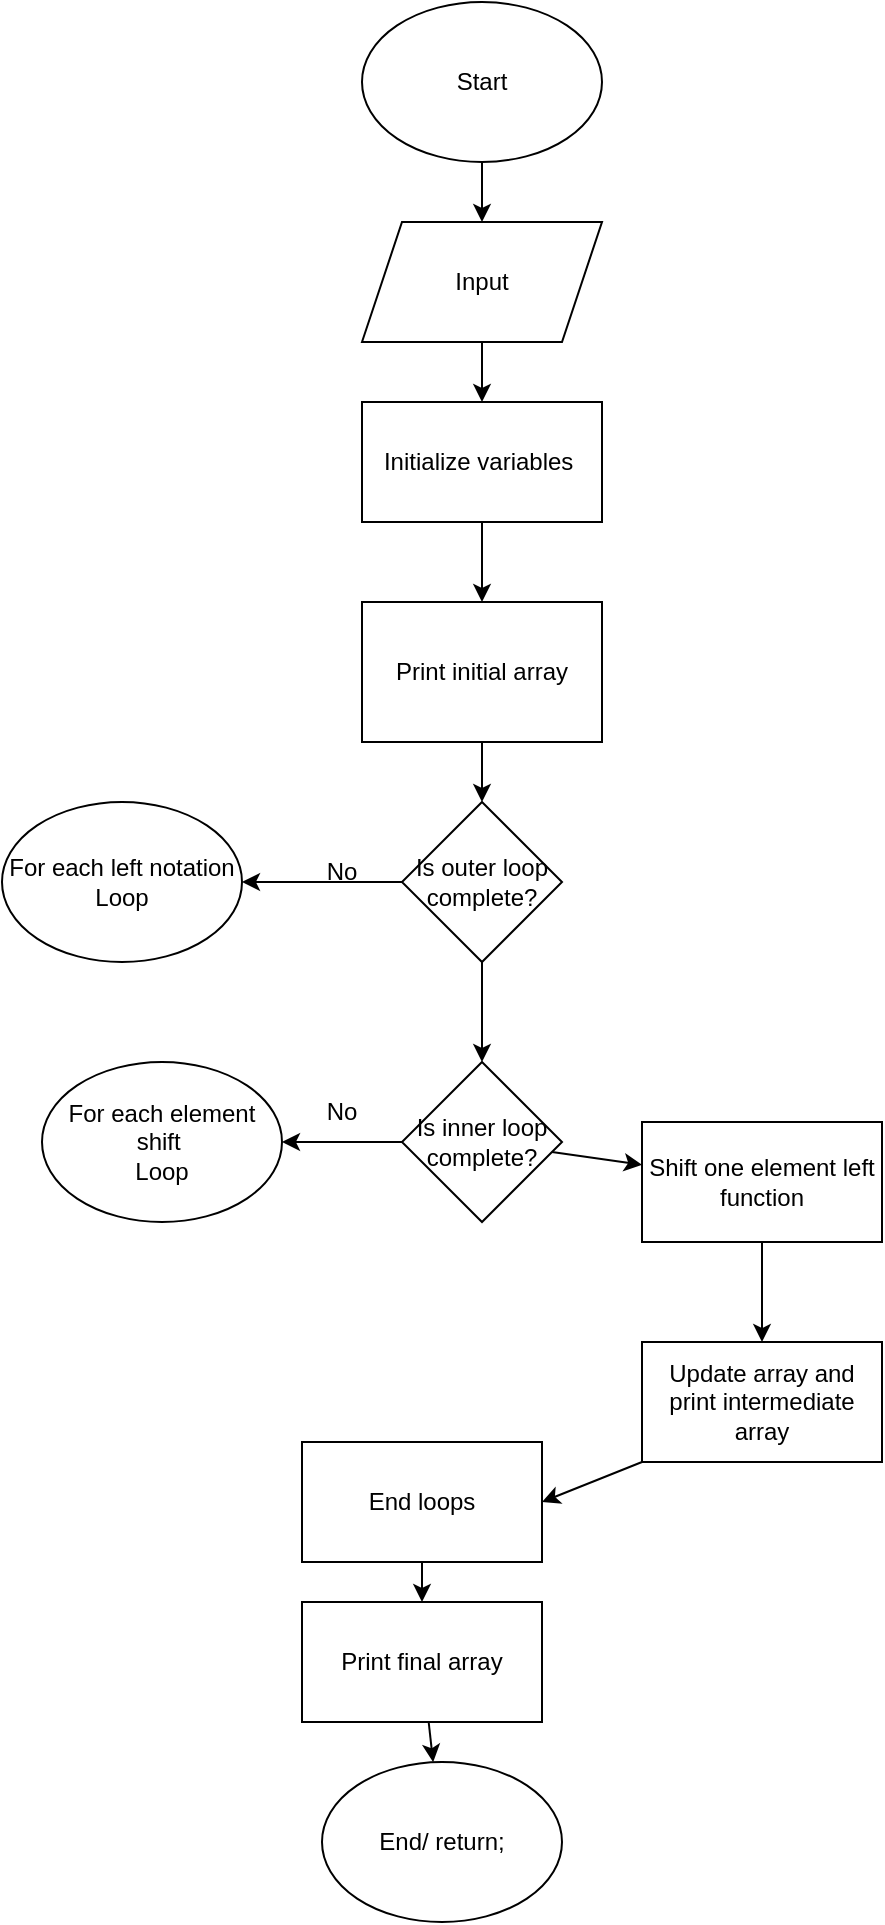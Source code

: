 <mxfile>
    <diagram id="CzgYPvoMS4mnSttOhfrf" name="Page-1">
        <mxGraphModel dx="1146" dy="647" grid="1" gridSize="10" guides="1" tooltips="1" connect="1" arrows="1" fold="1" page="1" pageScale="1" pageWidth="850" pageHeight="1100" math="0" shadow="0">
            <root>
                <mxCell id="0"/>
                <mxCell id="1" parent="0"/>
                <mxCell id="4" value="" style="edgeStyle=none;html=1;" edge="1" parent="1" source="2" target="3">
                    <mxGeometry relative="1" as="geometry"/>
                </mxCell>
                <mxCell id="2" value="Start" style="ellipse;whiteSpace=wrap;html=1;" vertex="1" parent="1">
                    <mxGeometry x="340" y="30" width="120" height="80" as="geometry"/>
                </mxCell>
                <mxCell id="6" value="" style="edgeStyle=none;html=1;" edge="1" parent="1" source="3" target="5">
                    <mxGeometry relative="1" as="geometry"/>
                </mxCell>
                <mxCell id="3" value="Input" style="shape=parallelogram;perimeter=parallelogramPerimeter;whiteSpace=wrap;html=1;fixedSize=1;" vertex="1" parent="1">
                    <mxGeometry x="340" y="140" width="120" height="60" as="geometry"/>
                </mxCell>
                <mxCell id="8" value="" style="edgeStyle=none;html=1;" edge="1" parent="1" source="5" target="7">
                    <mxGeometry relative="1" as="geometry"/>
                </mxCell>
                <mxCell id="5" value="Initialize variables&amp;nbsp;" style="whiteSpace=wrap;html=1;" vertex="1" parent="1">
                    <mxGeometry x="340" y="230" width="120" height="60" as="geometry"/>
                </mxCell>
                <mxCell id="10" value="" style="edgeStyle=none;html=1;" edge="1" parent="1" source="7" target="9">
                    <mxGeometry relative="1" as="geometry"/>
                </mxCell>
                <mxCell id="7" value="Print initial array" style="whiteSpace=wrap;html=1;" vertex="1" parent="1">
                    <mxGeometry x="340" y="330" width="120" height="70" as="geometry"/>
                </mxCell>
                <mxCell id="12" value="" style="edgeStyle=none;html=1;" edge="1" parent="1" source="9">
                    <mxGeometry relative="1" as="geometry">
                        <mxPoint x="280" y="470" as="targetPoint"/>
                        <Array as="points"/>
                    </mxGeometry>
                </mxCell>
                <mxCell id="17" style="edgeStyle=none;html=1;exitX=0.5;exitY=1;exitDx=0;exitDy=0;entryX=0.5;entryY=0;entryDx=0;entryDy=0;" edge="1" parent="1" source="9" target="15">
                    <mxGeometry relative="1" as="geometry"/>
                </mxCell>
                <mxCell id="9" value="Is outer loop complete?" style="rhombus;whiteSpace=wrap;html=1;" vertex="1" parent="1">
                    <mxGeometry x="360" y="430" width="80" height="80" as="geometry"/>
                </mxCell>
                <mxCell id="13" value="For each left notation&lt;br&gt;Loop" style="ellipse;whiteSpace=wrap;html=1;" vertex="1" parent="1">
                    <mxGeometry x="160" y="430" width="120" height="80" as="geometry"/>
                </mxCell>
                <mxCell id="14" value="No" style="text;strokeColor=none;align=center;fillColor=none;html=1;verticalAlign=middle;whiteSpace=wrap;rounded=0;" vertex="1" parent="1">
                    <mxGeometry x="300" y="450" width="60" height="30" as="geometry"/>
                </mxCell>
                <mxCell id="18" style="edgeStyle=none;html=1;" edge="1" parent="1" source="15" target="19">
                    <mxGeometry relative="1" as="geometry">
                        <mxPoint x="310" y="600" as="targetPoint"/>
                    </mxGeometry>
                </mxCell>
                <mxCell id="27" value="" style="edgeStyle=none;html=1;" edge="1" parent="1" source="15" target="24">
                    <mxGeometry relative="1" as="geometry"/>
                </mxCell>
                <mxCell id="15" value="Is inner loop complete?" style="rhombus;whiteSpace=wrap;html=1;" vertex="1" parent="1">
                    <mxGeometry x="360" y="560" width="80" height="80" as="geometry"/>
                </mxCell>
                <mxCell id="19" value="For each element shift&amp;nbsp;&lt;br&gt;Loop" style="ellipse;whiteSpace=wrap;html=1;" vertex="1" parent="1">
                    <mxGeometry x="180" y="560" width="120" height="80" as="geometry"/>
                </mxCell>
                <mxCell id="20" value="No" style="text;strokeColor=none;align=center;fillColor=none;html=1;verticalAlign=middle;whiteSpace=wrap;rounded=0;" vertex="1" parent="1">
                    <mxGeometry x="300" y="570" width="60" height="30" as="geometry"/>
                </mxCell>
                <mxCell id="26" value="" style="edgeStyle=none;html=1;" edge="1" parent="1" source="24" target="25">
                    <mxGeometry relative="1" as="geometry"/>
                </mxCell>
                <mxCell id="24" value="Shift one element left function" style="rounded=0;whiteSpace=wrap;html=1;" vertex="1" parent="1">
                    <mxGeometry x="480" y="590" width="120" height="60" as="geometry"/>
                </mxCell>
                <mxCell id="28" style="edgeStyle=none;html=1;exitX=0;exitY=1;exitDx=0;exitDy=0;" edge="1" parent="1" source="25">
                    <mxGeometry relative="1" as="geometry">
                        <mxPoint x="430" y="780" as="targetPoint"/>
                    </mxGeometry>
                </mxCell>
                <mxCell id="25" value="Update array and print intermediate array" style="rounded=0;whiteSpace=wrap;html=1;" vertex="1" parent="1">
                    <mxGeometry x="480" y="700" width="120" height="60" as="geometry"/>
                </mxCell>
                <mxCell id="31" value="" style="edgeStyle=none;html=1;" edge="1" parent="1" source="29" target="30">
                    <mxGeometry relative="1" as="geometry"/>
                </mxCell>
                <mxCell id="29" value="End loops" style="rounded=0;whiteSpace=wrap;html=1;" vertex="1" parent="1">
                    <mxGeometry x="310" y="750" width="120" height="60" as="geometry"/>
                </mxCell>
                <mxCell id="33" value="" style="edgeStyle=none;html=1;" edge="1" parent="1" source="30" target="32">
                    <mxGeometry relative="1" as="geometry"/>
                </mxCell>
                <mxCell id="30" value="Print final array" style="rounded=0;whiteSpace=wrap;html=1;" vertex="1" parent="1">
                    <mxGeometry x="310" y="830" width="120" height="60" as="geometry"/>
                </mxCell>
                <mxCell id="32" value="End/ return;" style="ellipse;whiteSpace=wrap;html=1;" vertex="1" parent="1">
                    <mxGeometry x="320" y="910" width="120" height="80" as="geometry"/>
                </mxCell>
            </root>
        </mxGraphModel>
    </diagram>
</mxfile>